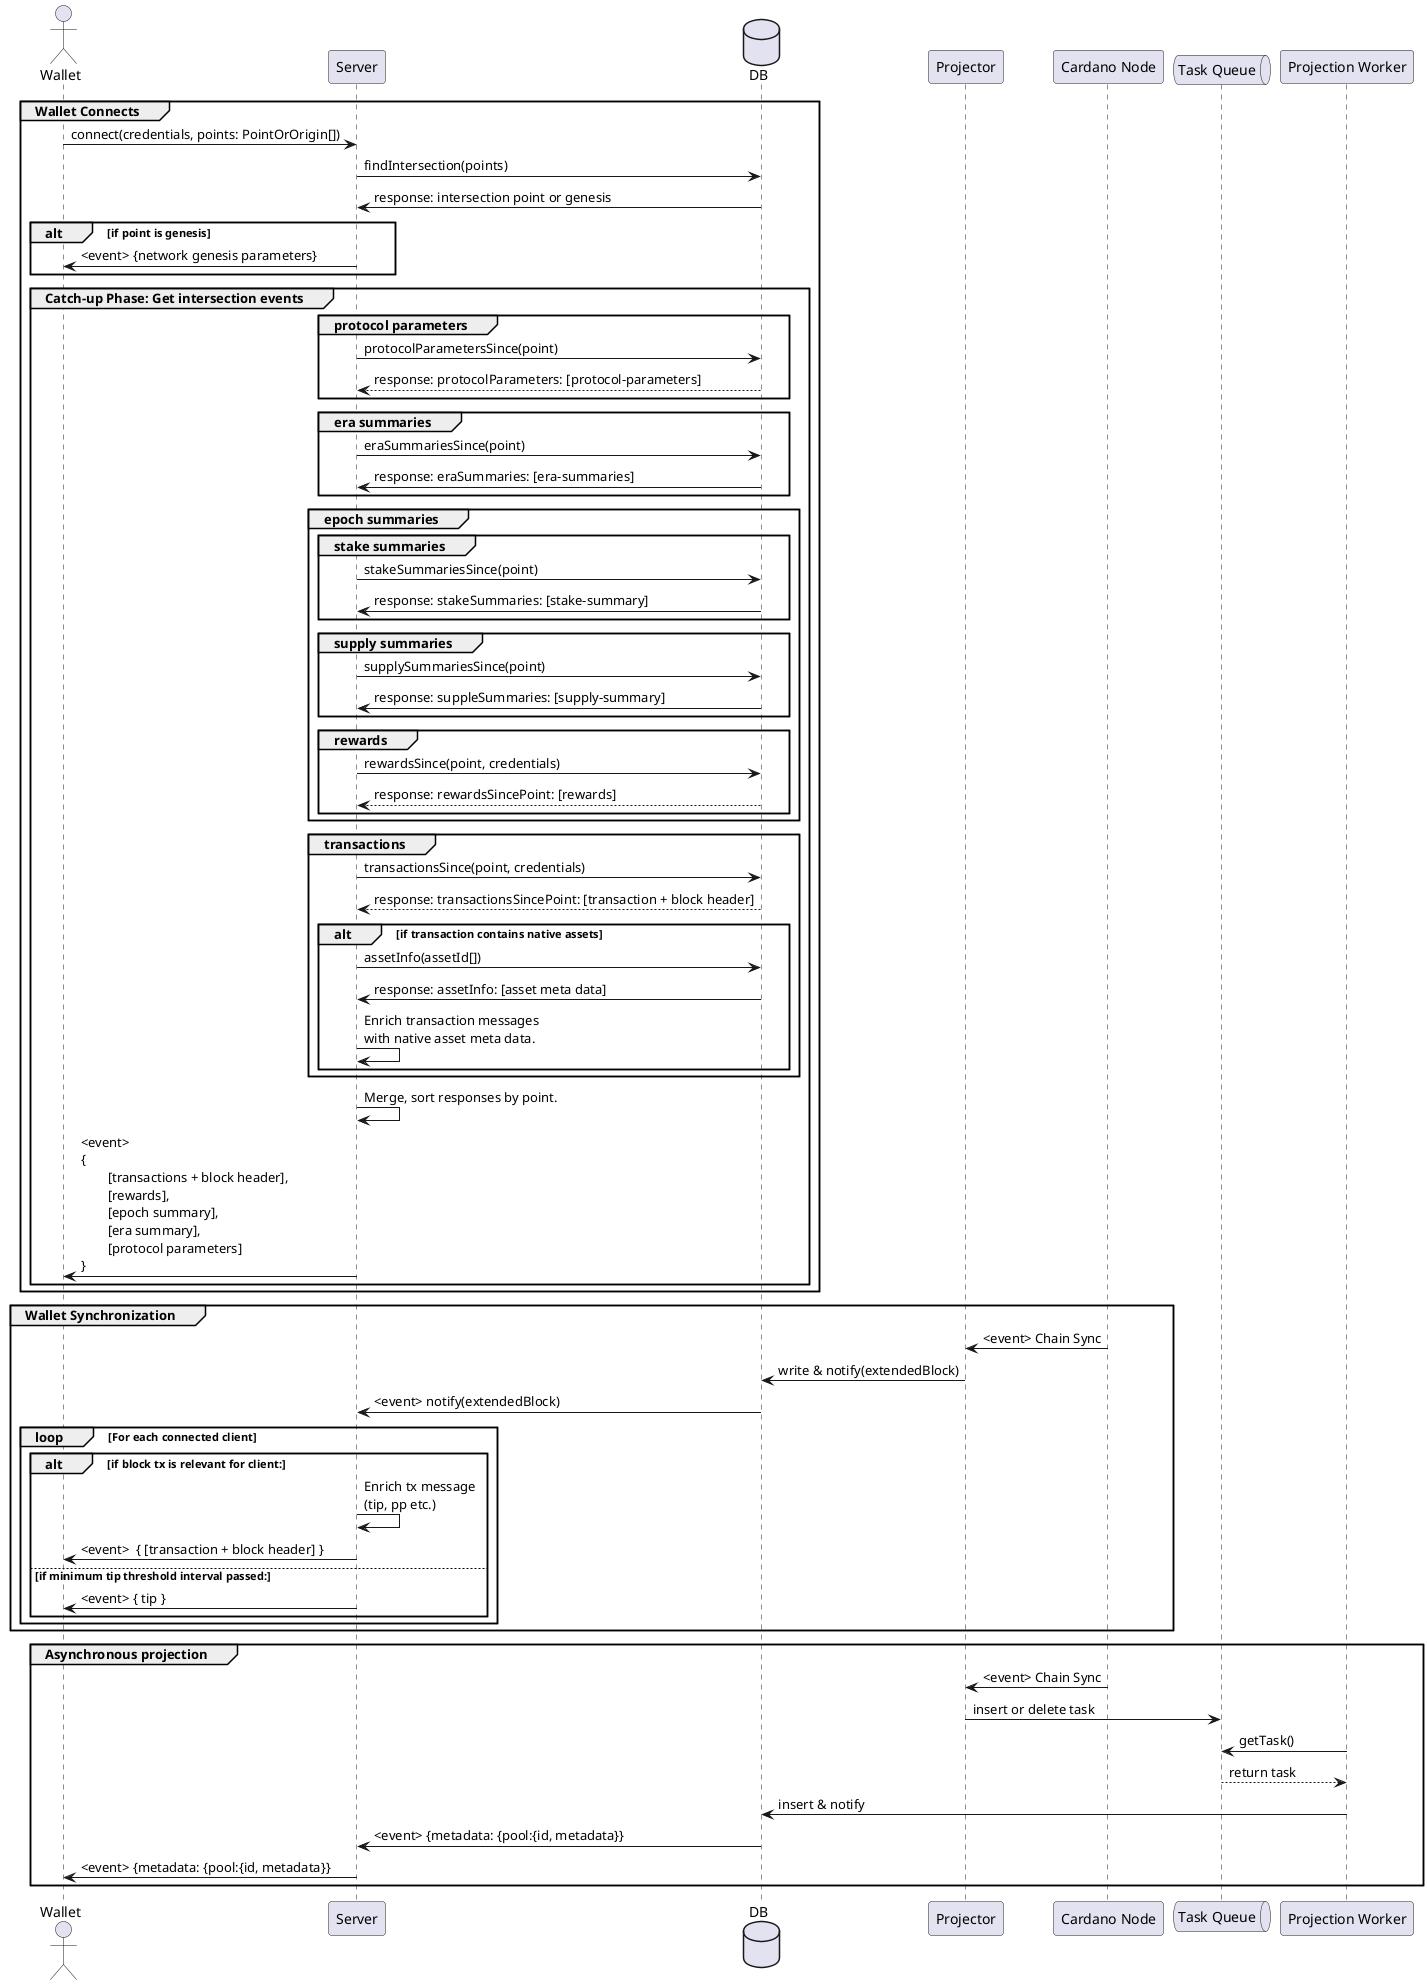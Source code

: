 @startuml Synchronization-Sequence

actor Wallet
participant Server
database DB
participant Projector
participant "Cardano Node" as Node
queue "Task Queue" as Queue
participant "Projection Worker" as Worker

group Wallet Connects
  Wallet -> Server: connect(credentials, points: PointOrOrigin[])
  Server -> DB: findIntersection(points)
  DB -> Server: response: intersection point or genesis

  alt if point is genesis
    Server -> Wallet: <event> {network genesis parameters}
  end

  group Catch-up Phase: Get intersection events 
    group protocol parameters
      Server -> DB: protocolParametersSince(point)
      DB --> Server: response: protocolParameters: [protocol-parameters]
    end

    group era summaries
      Server -> DB: eraSummariesSince(point)
      DB -> Server: response: eraSummaries: [era-summaries]
    end
    
    group epoch summaries
      group stake summaries
        Server -> DB: stakeSummariesSince(point)
        DB -> Server: response: stakeSummaries: [stake-summary]
      end
      group supply summaries
        Server -> DB: supplySummariesSince(point)
        DB -> Server: response: suppleSummaries: [supply-summary]
      end
      group rewards
        Server -> DB: rewardsSince(point, credentials)
        DB --> Server: response: rewardsSincePoint: [rewards]
      end
    end

    group transactions
      Server -> DB: transactionsSince(point, credentials)
      DB --> Server: response: transactionsSincePoint: [transaction + block header]

      alt if transaction contains native assets
        Server -> DB: assetInfo(assetId[])
        DB -> Server: response: assetInfo: [asset meta data]
        Server -> Server: Enrich transaction messages\nwith native asset meta data.
      end
    end
  
    Server -> Server: Merge, sort responses by point.
    Server -> Wallet: <event> \n{\n\t[transactions + block header],\n\t[rewards],\n\t[epoch summary],\n\t[era summary],\n\t[protocol parameters]\n}
  end

end

group Wallet Synchronization
  Node -> Projector: <event> Chain Sync
  Projector -> DB: write & notify(extendedBlock)
  DB -> Server: <event> notify(extendedBlock)

  loop For each connected client
    alt if block tx is relevant for client:
      Server -> Server: Enrich tx message\n(tip, pp etc.)
      Server -> Wallet: <event>  { [transaction + block header] }
    else if minimum tip threshold interval passed:
      Server -> Wallet: <event> { tip }
    end
  end
end

group Asynchronous projection
  Node -> Projector: <event> Chain Sync
  Projector -> Queue: insert or delete task
  Worker -> Queue: getTask()
  Queue --> Worker: return task
  Worker -> DB: insert & notify
  DB -> Server: <event> {metadata: {pool:{id, metadata}}
  Server -> Wallet: <event> {metadata: {pool:{id, metadata}}
end

@enduml
